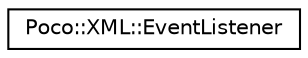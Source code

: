digraph "Graphical Class Hierarchy"
{
 // LATEX_PDF_SIZE
  edge [fontname="Helvetica",fontsize="10",labelfontname="Helvetica",labelfontsize="10"];
  node [fontname="Helvetica",fontsize="10",shape=record];
  rankdir="LR";
  Node0 [label="Poco::XML::EventListener",height=0.2,width=0.4,color="black", fillcolor="white", style="filled",URL="$classPoco_1_1XML_1_1EventListener.html",tooltip=" "];
}
